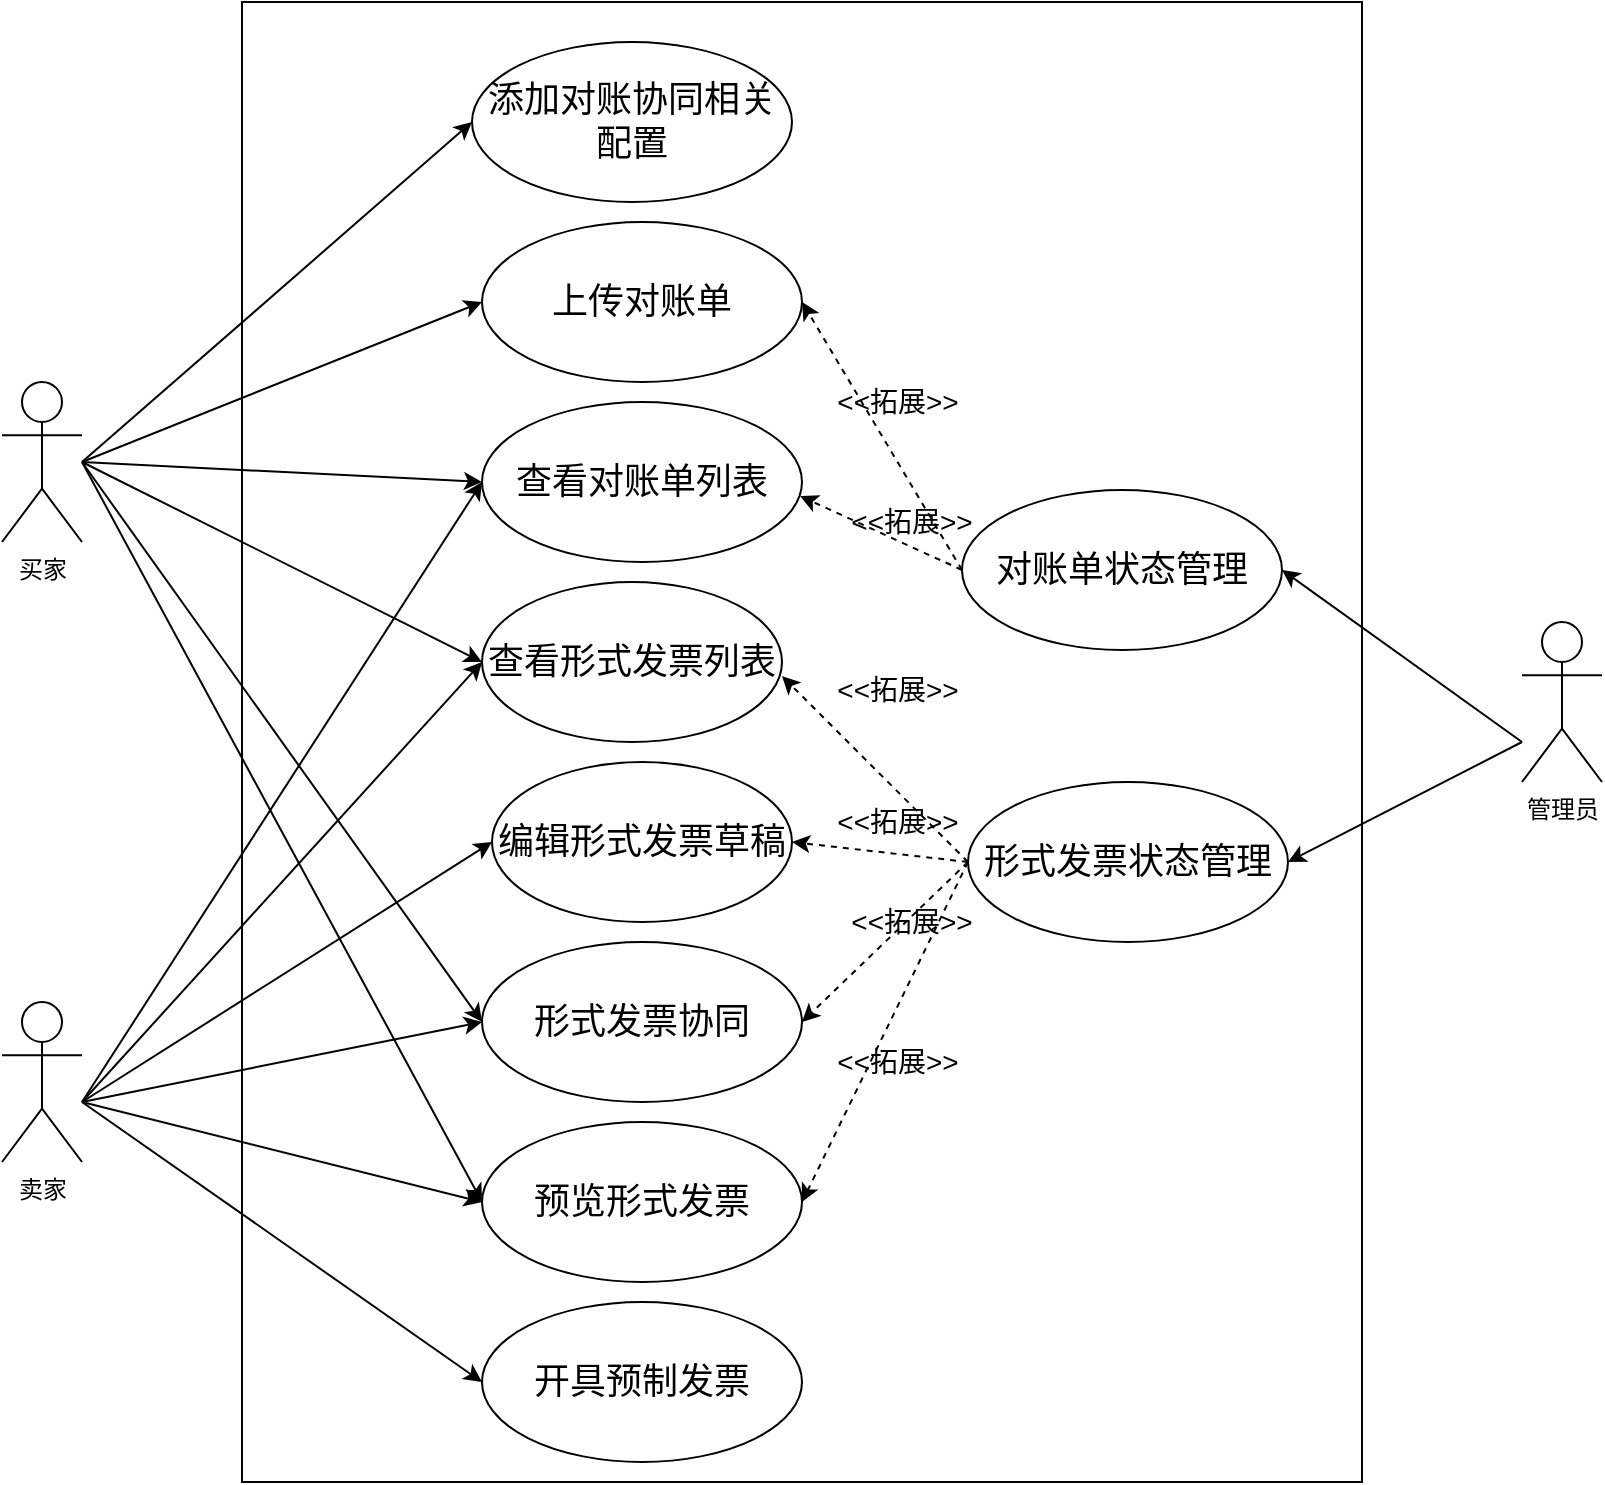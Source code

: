 <mxfile pages="4" version="11.2.9" type="github"><diagram id="x3pVG1HHndTY4QoojDVW" name="第 1 页"><mxGraphModel dx="946" dy="590" grid="1" gridSize="10" guides="1" tooltips="1" connect="1" arrows="1" fold="1" page="1" pageScale="1" pageWidth="827" pageHeight="1169" math="0" shadow="0"><root><mxCell id="0"/><mxCell id="1" parent="0"/><mxCell id="SJXGmYqj_agbadXYJ2kc-1" style="rounded=0;orthogonalLoop=1;jettySize=auto;html=1;entryX=0;entryY=0.5;entryDx=0;entryDy=0;" edge="1" parent="1" target="SJXGmYqj_agbadXYJ2kc-4"><mxGeometry relative="1" as="geometry"><mxPoint x="80" y="480" as="sourcePoint"/></mxGeometry></mxCell><mxCell id="SJXGmYqj_agbadXYJ2kc-2" value="买家" style="shape=umlActor;verticalLabelPosition=bottom;labelBackgroundColor=#ffffff;verticalAlign=top;html=1;outlineConnect=0;" vertex="1" parent="1"><mxGeometry x="40" y="440" width="40" height="80" as="geometry"/></mxCell><mxCell id="SJXGmYqj_agbadXYJ2kc-3" value="卖家" style="shape=umlActor;verticalLabelPosition=bottom;labelBackgroundColor=#ffffff;verticalAlign=top;html=1;outlineConnect=0;" vertex="1" parent="1"><mxGeometry x="40" y="750" width="40" height="80" as="geometry"/></mxCell><mxCell id="SJXGmYqj_agbadXYJ2kc-4" value="&lt;font style=&quot;font-size: 18px&quot;&gt;添加对账协同相关配置&lt;/font&gt;" style="ellipse;whiteSpace=wrap;html=1;" vertex="1" parent="1"><mxGeometry x="275" y="270" width="160" height="80" as="geometry"/></mxCell><mxCell id="SJXGmYqj_agbadXYJ2kc-5" style="edgeStyle=none;rounded=0;orthogonalLoop=1;jettySize=auto;html=1;entryX=0;entryY=0.5;entryDx=0;entryDy=0;" edge="1" parent="1" target="SJXGmYqj_agbadXYJ2kc-6"><mxGeometry relative="1" as="geometry"><mxPoint x="80" y="480" as="sourcePoint"/></mxGeometry></mxCell><mxCell id="SJXGmYqj_agbadXYJ2kc-6" value="&lt;span style=&quot;font-size: 18px ; white-space: normal&quot;&gt;上传对账单&lt;/span&gt;" style="ellipse;whiteSpace=wrap;html=1;" vertex="1" parent="1"><mxGeometry x="280" y="360" width="160" height="80" as="geometry"/></mxCell><mxCell id="SJXGmYqj_agbadXYJ2kc-7" style="edgeStyle=none;rounded=0;orthogonalLoop=1;jettySize=auto;html=1;exitX=0;exitY=0.5;exitDx=0;exitDy=0;entryX=0;entryY=0.5;entryDx=0;entryDy=0;" edge="1" parent="1" target="SJXGmYqj_agbadXYJ2kc-10"><mxGeometry relative="1" as="geometry"><mxPoint x="80" y="480" as="sourcePoint"/></mxGeometry></mxCell><mxCell id="SJXGmYqj_agbadXYJ2kc-8" style="edgeStyle=none;rounded=0;orthogonalLoop=1;jettySize=auto;html=1;exitX=0;exitY=0.5;exitDx=0;exitDy=0;entryX=0;entryY=0.5;entryDx=0;entryDy=0;" edge="1" parent="1" target="SJXGmYqj_agbadXYJ2kc-10"><mxGeometry relative="1" as="geometry"><mxPoint x="80" y="800" as="sourcePoint"/></mxGeometry></mxCell><mxCell id="SJXGmYqj_agbadXYJ2kc-9" style="edgeStyle=none;rounded=0;orthogonalLoop=1;jettySize=auto;html=1;exitX=0;exitY=0.5;exitDx=0;exitDy=0;entryX=1;entryY=0.588;entryDx=0;entryDy=0;dashed=1;entryPerimeter=0;" edge="1" parent="1" source="SJXGmYqj_agbadXYJ2kc-26" target="SJXGmYqj_agbadXYJ2kc-39"><mxGeometry relative="1" as="geometry"/></mxCell><mxCell id="SJXGmYqj_agbadXYJ2kc-10" value="&lt;span style=&quot;font-size: 18px ; text-align: left ; white-space: normal&quot;&gt;查看对账单列表&lt;/span&gt;" style="ellipse;whiteSpace=wrap;html=1;" vertex="1" parent="1"><mxGeometry x="280" y="450" width="160" height="80" as="geometry"/></mxCell><mxCell id="SJXGmYqj_agbadXYJ2kc-11" style="edgeStyle=none;rounded=0;orthogonalLoop=1;jettySize=auto;html=1;exitX=0;exitY=0.5;exitDx=0;exitDy=0;entryX=0;entryY=0.5;entryDx=0;entryDy=0;" edge="1" parent="1" target="SJXGmYqj_agbadXYJ2kc-14"><mxGeometry relative="1" as="geometry"><mxPoint x="80" y="480" as="sourcePoint"/></mxGeometry></mxCell><mxCell id="SJXGmYqj_agbadXYJ2kc-12" style="edgeStyle=none;rounded=0;orthogonalLoop=1;jettySize=auto;html=1;exitX=0;exitY=0.5;exitDx=0;exitDy=0;entryX=0;entryY=0.5;entryDx=0;entryDy=0;" edge="1" parent="1" target="SJXGmYqj_agbadXYJ2kc-14"><mxGeometry relative="1" as="geometry"><mxPoint x="80" y="800" as="sourcePoint"/></mxGeometry></mxCell><mxCell id="SJXGmYqj_agbadXYJ2kc-13" style="edgeStyle=none;rounded=0;orthogonalLoop=1;jettySize=auto;html=1;exitX=0;exitY=0.5;exitDx=0;exitDy=0;dashed=1;entryX=1;entryY=0.5;entryDx=0;entryDy=0;" edge="1" parent="1" source="SJXGmYqj_agbadXYJ2kc-26" target="SJXGmYqj_agbadXYJ2kc-14"><mxGeometry relative="1" as="geometry"><mxPoint x="560" y="760" as="sourcePoint"/></mxGeometry></mxCell><mxCell id="SJXGmYqj_agbadXYJ2kc-14" value="&lt;span style=&quot;font-size: 18px&quot;&gt;形式发票协同&lt;/span&gt;" style="ellipse;whiteSpace=wrap;html=1;" vertex="1" parent="1"><mxGeometry x="280" y="720" width="160" height="80" as="geometry"/></mxCell><mxCell id="SJXGmYqj_agbadXYJ2kc-15" style="edgeStyle=none;rounded=0;orthogonalLoop=1;jettySize=auto;html=1;exitX=0;exitY=0.5;exitDx=0;exitDy=0;entryX=0;entryY=0.5;entryDx=0;entryDy=0;" edge="1" parent="1" target="SJXGmYqj_agbadXYJ2kc-17"><mxGeometry relative="1" as="geometry"><mxPoint x="80" y="480" as="sourcePoint"/></mxGeometry></mxCell><mxCell id="SJXGmYqj_agbadXYJ2kc-16" style="edgeStyle=none;rounded=0;orthogonalLoop=1;jettySize=auto;html=1;entryX=0;entryY=0.5;entryDx=0;entryDy=0;" edge="1" parent="1" target="SJXGmYqj_agbadXYJ2kc-17"><mxGeometry relative="1" as="geometry"><mxPoint x="80" y="800" as="sourcePoint"/></mxGeometry></mxCell><mxCell id="SJXGmYqj_agbadXYJ2kc-17" value="&lt;span style=&quot;white-space: normal ; font-size: 18px&quot;&gt;预览&lt;/span&gt;&lt;span style=&quot;white-space: normal&quot;&gt;&lt;font style=&quot;font-size: 18px&quot;&gt;形式发票&lt;/font&gt;&lt;/span&gt;" style="ellipse;whiteSpace=wrap;html=1;" vertex="1" parent="1"><mxGeometry x="280" y="810" width="160" height="80" as="geometry"/></mxCell><mxCell id="SJXGmYqj_agbadXYJ2kc-18" style="edgeStyle=none;rounded=0;orthogonalLoop=1;jettySize=auto;html=1;entryX=0;entryY=0.5;entryDx=0;entryDy=0;" edge="1" parent="1" target="SJXGmYqj_agbadXYJ2kc-20"><mxGeometry relative="1" as="geometry"><mxPoint x="80" y="800" as="sourcePoint"/></mxGeometry></mxCell><mxCell id="SJXGmYqj_agbadXYJ2kc-19" style="edgeStyle=none;rounded=0;orthogonalLoop=1;jettySize=auto;html=1;exitX=0;exitY=0.5;exitDx=0;exitDy=0;entryX=1;entryY=0.5;entryDx=0;entryDy=0;dashed=1;" edge="1" parent="1" source="SJXGmYqj_agbadXYJ2kc-26" target="SJXGmYqj_agbadXYJ2kc-20"><mxGeometry relative="1" as="geometry"/></mxCell><mxCell id="SJXGmYqj_agbadXYJ2kc-20" value="&lt;span style=&quot;font-size: 18px ; white-space: normal&quot;&gt;编辑形式发票草稿&lt;/span&gt;" style="ellipse;whiteSpace=wrap;html=1;" vertex="1" parent="1"><mxGeometry x="285" y="630" width="150" height="80" as="geometry"/></mxCell><mxCell id="SJXGmYqj_agbadXYJ2kc-21" style="edgeStyle=none;rounded=0;orthogonalLoop=1;jettySize=auto;html=1;exitX=0;exitY=0.5;exitDx=0;exitDy=0;entryX=0;entryY=0.5;entryDx=0;entryDy=0;" edge="1" parent="1" target="SJXGmYqj_agbadXYJ2kc-22"><mxGeometry relative="1" as="geometry"><mxPoint x="80" y="800" as="sourcePoint"/></mxGeometry></mxCell><mxCell id="SJXGmYqj_agbadXYJ2kc-22" value="&lt;span style=&quot;white-space: normal ; font-size: 18px&quot;&gt;开具&lt;/span&gt;&lt;span style=&quot;white-space: normal&quot;&gt;&lt;font style=&quot;font-size: 18px&quot;&gt;预制发票&lt;/font&gt;&lt;/span&gt;" style="ellipse;whiteSpace=wrap;html=1;" vertex="1" parent="1"><mxGeometry x="280" y="900" width="160" height="80" as="geometry"/></mxCell><mxCell id="SJXGmYqj_agbadXYJ2kc-23" value="管理员" style="shape=umlActor;verticalLabelPosition=bottom;labelBackgroundColor=#ffffff;verticalAlign=top;html=1;outlineConnect=0;" vertex="1" parent="1"><mxGeometry x="800" y="560" width="40" height="80" as="geometry"/></mxCell><mxCell id="SJXGmYqj_agbadXYJ2kc-24" style="edgeStyle=none;rounded=0;orthogonalLoop=1;jettySize=auto;html=1;exitX=0;exitY=0.5;exitDx=0;exitDy=0;entryX=1;entryY=0.5;entryDx=0;entryDy=0;dashed=1;strokeWidth=1;" edge="1" parent="1" source="SJXGmYqj_agbadXYJ2kc-26" target="SJXGmYqj_agbadXYJ2kc-17"><mxGeometry relative="1" as="geometry"/></mxCell><mxCell id="SJXGmYqj_agbadXYJ2kc-25" style="edgeStyle=none;rounded=0;orthogonalLoop=1;jettySize=auto;html=1;strokeWidth=1;entryX=1;entryY=0.5;entryDx=0;entryDy=0;" edge="1" parent="1" target="SJXGmYqj_agbadXYJ2kc-26"><mxGeometry relative="1" as="geometry"><mxPoint x="800" y="620" as="sourcePoint"/></mxGeometry></mxCell><mxCell id="SJXGmYqj_agbadXYJ2kc-26" value="&lt;font style=&quot;font-size: 18px&quot;&gt;形式发票状态管理&lt;/font&gt;" style="ellipse;whiteSpace=wrap;html=1;fillColor=none;" vertex="1" parent="1"><mxGeometry x="523" y="640" width="160" height="80" as="geometry"/></mxCell><mxCell id="SJXGmYqj_agbadXYJ2kc-27" style="edgeStyle=none;rounded=0;orthogonalLoop=1;jettySize=auto;html=1;entryX=1;entryY=0.5;entryDx=0;entryDy=0;dashed=1;strokeWidth=1;exitX=0;exitY=0.5;exitDx=0;exitDy=0;" edge="1" parent="1" source="SJXGmYqj_agbadXYJ2kc-29" target="SJXGmYqj_agbadXYJ2kc-6"><mxGeometry relative="1" as="geometry"><mxPoint x="540" y="480" as="sourcePoint"/></mxGeometry></mxCell><mxCell id="SJXGmYqj_agbadXYJ2kc-28" style="edgeStyle=none;rounded=0;orthogonalLoop=1;jettySize=auto;html=1;exitX=0;exitY=0.5;exitDx=0;exitDy=0;dashed=1;strokeWidth=1;entryX=0.994;entryY=0.588;entryDx=0;entryDy=0;entryPerimeter=0;" edge="1" parent="1" source="SJXGmYqj_agbadXYJ2kc-29" target="SJXGmYqj_agbadXYJ2kc-10"><mxGeometry relative="1" as="geometry"><mxPoint x="450" y="490" as="targetPoint"/></mxGeometry></mxCell><mxCell id="SJXGmYqj_agbadXYJ2kc-29" value="&lt;font style=&quot;font-size: 18px&quot;&gt;对账单状态管理&lt;/font&gt;" style="ellipse;whiteSpace=wrap;html=1;fillColor=none;" vertex="1" parent="1"><mxGeometry x="520" y="494" width="160" height="80" as="geometry"/></mxCell><mxCell id="SJXGmYqj_agbadXYJ2kc-30" value="&lt;font style=&quot;font-size: 14px&quot;&gt;&amp;lt;&amp;lt;拓展&amp;gt;&amp;gt;&lt;/font&gt;" style="text;html=1;strokeColor=none;fillColor=none;align=center;verticalAlign=middle;whiteSpace=wrap;rounded=0;" vertex="1" parent="1"><mxGeometry x="453" y="584" width="70" height="20" as="geometry"/></mxCell><mxCell id="SJXGmYqj_agbadXYJ2kc-31" value="&lt;font style=&quot;font-size: 14px&quot;&gt;&amp;lt;&amp;lt;拓展&amp;gt;&amp;gt;&lt;/font&gt;" style="text;html=1;strokeColor=none;fillColor=none;align=center;verticalAlign=middle;whiteSpace=wrap;rounded=0;" vertex="1" parent="1"><mxGeometry x="453" y="650" width="70" height="20" as="geometry"/></mxCell><mxCell id="SJXGmYqj_agbadXYJ2kc-32" value="&lt;font style=&quot;font-size: 14px&quot;&gt;&amp;lt;&amp;lt;拓展&amp;gt;&amp;gt;&lt;/font&gt;" style="text;html=1;strokeColor=none;fillColor=none;align=center;verticalAlign=middle;whiteSpace=wrap;rounded=0;" vertex="1" parent="1"><mxGeometry x="460" y="700" width="70" height="20" as="geometry"/></mxCell><mxCell id="SJXGmYqj_agbadXYJ2kc-33" value="&lt;font style=&quot;font-size: 14px&quot;&gt;&amp;lt;&amp;lt;拓展&amp;gt;&amp;gt;&lt;/font&gt;" style="text;html=1;strokeColor=none;fillColor=none;align=center;verticalAlign=middle;whiteSpace=wrap;rounded=0;" vertex="1" parent="1"><mxGeometry x="453" y="770" width="70" height="20" as="geometry"/></mxCell><mxCell id="SJXGmYqj_agbadXYJ2kc-34" value="&lt;font style=&quot;font-size: 14px&quot;&gt;&amp;lt;&amp;lt;拓展&amp;gt;&amp;gt;&lt;/font&gt;" style="text;html=1;strokeColor=none;fillColor=none;align=center;verticalAlign=middle;whiteSpace=wrap;rounded=0;" vertex="1" parent="1"><mxGeometry x="453" y="440" width="70" height="20" as="geometry"/></mxCell><mxCell id="SJXGmYqj_agbadXYJ2kc-35" value="&lt;font style=&quot;font-size: 14px&quot;&gt;&amp;lt;&amp;lt;拓展&amp;gt;&amp;gt;&lt;/font&gt;" style="text;html=1;strokeColor=none;fillColor=none;align=center;verticalAlign=middle;whiteSpace=wrap;rounded=0;" vertex="1" parent="1"><mxGeometry x="460" y="500" width="70" height="20" as="geometry"/></mxCell><mxCell id="SJXGmYqj_agbadXYJ2kc-36" value="" style="endArrow=classic;html=1;strokeWidth=1;entryX=1;entryY=0.5;entryDx=0;entryDy=0;" edge="1" parent="1" target="SJXGmYqj_agbadXYJ2kc-29"><mxGeometry width="50" height="50" relative="1" as="geometry"><mxPoint x="800" y="620" as="sourcePoint"/><mxPoint x="820" y="610" as="targetPoint"/></mxGeometry></mxCell><mxCell id="SJXGmYqj_agbadXYJ2kc-37" style="edgeStyle=none;rounded=0;orthogonalLoop=1;jettySize=auto;html=1;exitX=0;exitY=0.5;exitDx=0;exitDy=0;entryX=0;entryY=0.5;entryDx=0;entryDy=0;" edge="1" parent="1" target="SJXGmYqj_agbadXYJ2kc-39"><mxGeometry relative="1" as="geometry"><mxPoint x="80" y="480" as="sourcePoint"/></mxGeometry></mxCell><mxCell id="SJXGmYqj_agbadXYJ2kc-38" style="edgeStyle=none;rounded=0;orthogonalLoop=1;jettySize=auto;html=1;exitX=0;exitY=0.5;exitDx=0;exitDy=0;entryX=0;entryY=0.5;entryDx=0;entryDy=0;" edge="1" parent="1" target="SJXGmYqj_agbadXYJ2kc-39"><mxGeometry relative="1" as="geometry"><mxPoint x="80" y="800" as="sourcePoint"/></mxGeometry></mxCell><mxCell id="SJXGmYqj_agbadXYJ2kc-39" value="&lt;span style=&quot;font-size: 18px&quot;&gt;查看形式发票列表&lt;/span&gt;" style="ellipse;whiteSpace=wrap;html=1;" vertex="1" parent="1"><mxGeometry x="280" y="540" width="150" height="80" as="geometry"/></mxCell><mxCell id="SJXGmYqj_agbadXYJ2kc-40" value="" style="rounded=0;whiteSpace=wrap;html=1;fillColor=none;" vertex="1" parent="1"><mxGeometry x="160" y="250" width="560" height="740" as="geometry"/></mxCell></root></mxGraphModel></diagram><diagram name="对账单需求" id="u0YqkxFQwTojWnnmjbq4"><mxGraphModel dx="946" dy="590" grid="1" gridSize="10" guides="1" tooltips="1" connect="1" arrows="1" fold="1" page="1" pageScale="1" pageWidth="827" pageHeight="1169" math="0" shadow="0"><root><mxCell id="Af4Hh5v0RVhM_3KAH0cv-0"/><mxCell id="Af4Hh5v0RVhM_3KAH0cv-1" parent="Af4Hh5v0RVhM_3KAH0cv-0"/><mxCell id="o-pixALNrKvPlphbwQTs-0" value="买家" style="shape=umlActor;verticalLabelPosition=bottom;labelBackgroundColor=#ffffff;verticalAlign=top;html=1;outlineConnect=0;" parent="Af4Hh5v0RVhM_3KAH0cv-1" vertex="1"><mxGeometry x="40" y="400" width="40" height="80" as="geometry"/></mxCell><mxCell id="o-pixALNrKvPlphbwQTs-3" value="卖家" style="shape=umlActor;verticalLabelPosition=bottom;labelBackgroundColor=#ffffff;verticalAlign=top;html=1;outlineConnect=0;" parent="Af4Hh5v0RVhM_3KAH0cv-1" vertex="1"><mxGeometry x="40" y="660" width="40" height="80" as="geometry"/></mxCell><mxCell id="yi6Aqn-c-h5m0ncKRglj-16" style="edgeStyle=none;rounded=0;orthogonalLoop=1;jettySize=auto;html=1;entryX=0;entryY=0.5;entryDx=0;entryDy=0;" parent="Af4Hh5v0RVhM_3KAH0cv-1" target="yi6Aqn-c-h5m0ncKRglj-3" edge="1"><mxGeometry relative="1" as="geometry"><mxPoint x="80" y="440" as="sourcePoint"/></mxGeometry></mxCell><mxCell id="yi6Aqn-c-h5m0ncKRglj-21" style="edgeStyle=none;rounded=0;orthogonalLoop=1;jettySize=auto;html=1;exitX=0;exitY=0.5;exitDx=0;exitDy=0;entryX=0;entryY=0.5;entryDx=0;entryDy=0;" parent="Af4Hh5v0RVhM_3KAH0cv-1" target="yi6Aqn-c-h5m0ncKRglj-3" edge="1"><mxGeometry relative="1" as="geometry"><mxPoint x="80" y="710" as="sourcePoint"/></mxGeometry></mxCell><mxCell id="yi6Aqn-c-h5m0ncKRglj-30" style="edgeStyle=none;rounded=0;orthogonalLoop=1;jettySize=auto;html=1;exitX=1;exitY=0.5;exitDx=0;exitDy=0;entryX=0;entryY=0.5;entryDx=0;entryDy=0;dashed=1;" parent="Af4Hh5v0RVhM_3KAH0cv-1" source="yi6Aqn-c-h5m0ncKRglj-3" target="yi6Aqn-c-h5m0ncKRglj-28" edge="1"><mxGeometry relative="1" as="geometry"/></mxCell><mxCell id="MTfYsJOML6Bv4FN_dMBw-3" style="edgeStyle=none;rounded=0;orthogonalLoop=1;jettySize=auto;html=1;exitX=1;exitY=0.5;exitDx=0;exitDy=0;entryX=0;entryY=0.5;entryDx=0;entryDy=0;dashed=1;" parent="Af4Hh5v0RVhM_3KAH0cv-1" source="yi6Aqn-c-h5m0ncKRglj-3" target="MTfYsJOML6Bv4FN_dMBw-0" edge="1"><mxGeometry relative="1" as="geometry"/></mxCell><mxCell id="yi6Aqn-c-h5m0ncKRglj-3" value="&lt;font style=&quot;font-size: 18px&quot;&gt;查看对账单列表&lt;/font&gt;" style="ellipse;whiteSpace=wrap;html=1;" parent="Af4Hh5v0RVhM_3KAH0cv-1" vertex="1"><mxGeometry x="280" y="280" width="160" height="80" as="geometry"/></mxCell><mxCell id="yi6Aqn-c-h5m0ncKRglj-17" style="edgeStyle=none;rounded=0;orthogonalLoop=1;jettySize=auto;html=1;exitX=0;exitY=0.5;exitDx=0;exitDy=0;entryX=0;entryY=0.5;entryDx=0;entryDy=0;" parent="Af4Hh5v0RVhM_3KAH0cv-1" target="yi6Aqn-c-h5m0ncKRglj-4" edge="1"><mxGeometry relative="1" as="geometry"><mxPoint x="80" y="440" as="sourcePoint"/></mxGeometry></mxCell><mxCell id="yi6Aqn-c-h5m0ncKRglj-22" style="edgeStyle=none;rounded=0;orthogonalLoop=1;jettySize=auto;html=1;exitX=0;exitY=0.5;exitDx=0;exitDy=0;entryX=0;entryY=0.5;entryDx=0;entryDy=0;" parent="Af4Hh5v0RVhM_3KAH0cv-1" target="yi6Aqn-c-h5m0ncKRglj-4" edge="1"><mxGeometry relative="1" as="geometry"><mxPoint x="80" y="710" as="sourcePoint"/></mxGeometry></mxCell><mxCell id="yi6Aqn-c-h5m0ncKRglj-4" value="&lt;font style=&quot;font-size: 18px&quot;&gt;查看对账单详情&lt;/font&gt;" style="ellipse;whiteSpace=wrap;html=1;" parent="Af4Hh5v0RVhM_3KAH0cv-1" vertex="1"><mxGeometry x="280" y="400" width="160" height="80" as="geometry"/></mxCell><mxCell id="yi6Aqn-c-h5m0ncKRglj-19" style="edgeStyle=none;rounded=0;orthogonalLoop=1;jettySize=auto;html=1;exitX=0;exitY=0.5;exitDx=0;exitDy=0;entryX=0;entryY=0.5;entryDx=0;entryDy=0;" parent="Af4Hh5v0RVhM_3KAH0cv-1" target="yi6Aqn-c-h5m0ncKRglj-5" edge="1"><mxGeometry relative="1" as="geometry"><mxPoint x="80" y="440" as="sourcePoint"/></mxGeometry></mxCell><mxCell id="yi6Aqn-c-h5m0ncKRglj-24" style="edgeStyle=none;rounded=0;orthogonalLoop=1;jettySize=auto;html=1;exitX=0;exitY=0.5;exitDx=0;exitDy=0;entryX=0;entryY=0.5;entryDx=0;entryDy=0;" parent="Af4Hh5v0RVhM_3KAH0cv-1" target="yi6Aqn-c-h5m0ncKRglj-5" edge="1"><mxGeometry relative="1" as="geometry"><mxPoint x="80" y="710" as="sourcePoint"/></mxGeometry></mxCell><mxCell id="yi6Aqn-c-h5m0ncKRglj-5" value="&lt;span style=&quot;font-size: 18px&quot;&gt;添加对账单展示列&lt;/span&gt;" style="ellipse;whiteSpace=wrap;html=1;" parent="Af4Hh5v0RVhM_3KAH0cv-1" vertex="1"><mxGeometry x="280" y="640" width="160" height="80" as="geometry"/></mxCell><mxCell id="yi6Aqn-c-h5m0ncKRglj-20" style="edgeStyle=none;rounded=0;orthogonalLoop=1;jettySize=auto;html=1;exitX=0;exitY=0.5;exitDx=0;exitDy=0;entryX=0;entryY=0.5;entryDx=0;entryDy=0;" parent="Af4Hh5v0RVhM_3KAH0cv-1" target="yi6Aqn-c-h5m0ncKRglj-7" edge="1"><mxGeometry relative="1" as="geometry"><mxPoint x="80" y="440" as="sourcePoint"/></mxGeometry></mxCell><mxCell id="yi6Aqn-c-h5m0ncKRglj-27" style="edgeStyle=none;rounded=0;orthogonalLoop=1;jettySize=auto;html=1;exitX=0;exitY=0.5;exitDx=0;exitDy=0;entryX=0;entryY=0.5;entryDx=0;entryDy=0;" parent="Af4Hh5v0RVhM_3KAH0cv-1" target="yi6Aqn-c-h5m0ncKRglj-7" edge="1"><mxGeometry relative="1" as="geometry"><mxPoint x="80" y="710" as="sourcePoint"/></mxGeometry></mxCell><mxCell id="MTfYsJOML6Bv4FN_dMBw-11" style="edgeStyle=none;rounded=0;orthogonalLoop=1;jettySize=auto;html=1;entryX=0;entryY=0.5;entryDx=0;entryDy=0;dashed=1;" parent="Af4Hh5v0RVhM_3KAH0cv-1" source="yi6Aqn-c-h5m0ncKRglj-7" target="MTfYsJOML6Bv4FN_dMBw-10" edge="1"><mxGeometry relative="1" as="geometry"/></mxCell><mxCell id="yi6Aqn-c-h5m0ncKRglj-7" value="&lt;span style=&quot;font-size: 18px&quot;&gt;勾选&lt;/span&gt;&lt;span style=&quot;font-size: 18px&quot;&gt;对账单&lt;/span&gt;" style="ellipse;whiteSpace=wrap;html=1;" parent="Af4Hh5v0RVhM_3KAH0cv-1" vertex="1"><mxGeometry x="280" y="760" width="160" height="80" as="geometry"/></mxCell><mxCell id="yi6Aqn-c-h5m0ncKRglj-29" style="edgeStyle=none;rounded=0;orthogonalLoop=1;jettySize=auto;html=1;exitX=0;exitY=0.5;exitDx=0;exitDy=0;" parent="Af4Hh5v0RVhM_3KAH0cv-1" source="yi6Aqn-c-h5m0ncKRglj-8" edge="1"><mxGeometry relative="1" as="geometry"><mxPoint x="80" y="710" as="targetPoint"/></mxGeometry></mxCell><mxCell id="yi6Aqn-c-h5m0ncKRglj-8" value="&lt;span style=&quot;font-size: 18px&quot;&gt;对账单开具&lt;/span&gt;" style="ellipse;whiteSpace=wrap;html=1;" parent="Af4Hh5v0RVhM_3KAH0cv-1" vertex="1"><mxGeometry x="280" y="880" width="160" height="80" as="geometry"/></mxCell><mxCell id="yi6Aqn-c-h5m0ncKRglj-15" style="rounded=0;orthogonalLoop=1;jettySize=auto;html=1;entryX=0;entryY=0.5;entryDx=0;entryDy=0;" parent="Af4Hh5v0RVhM_3KAH0cv-1" target="yi6Aqn-c-h5m0ncKRglj-9" edge="1"><mxGeometry relative="1" as="geometry"><mxPoint x="80" y="440" as="sourcePoint"/></mxGeometry></mxCell><mxCell id="yi6Aqn-c-h5m0ncKRglj-9" value="&lt;font style=&quot;font-size: 18px&quot;&gt;作废对账单&lt;/font&gt;" style="ellipse;whiteSpace=wrap;html=1;" parent="Af4Hh5v0RVhM_3KAH0cv-1" vertex="1"><mxGeometry x="280" y="160" width="160" height="80" as="geometry"/></mxCell><mxCell id="yi6Aqn-c-h5m0ncKRglj-18" style="edgeStyle=none;rounded=0;orthogonalLoop=1;jettySize=auto;html=1;entryX=0;entryY=0.5;entryDx=0;entryDy=0;" parent="Af4Hh5v0RVhM_3KAH0cv-1" target="yi6Aqn-c-h5m0ncKRglj-12" edge="1"><mxGeometry relative="1" as="geometry"><mxPoint x="80" y="440" as="sourcePoint"/></mxGeometry></mxCell><mxCell id="yi6Aqn-c-h5m0ncKRglj-23" style="edgeStyle=none;rounded=0;orthogonalLoop=1;jettySize=auto;html=1;exitX=0;exitY=0.5;exitDx=0;exitDy=0;entryX=0;entryY=0.5;entryDx=0;entryDy=0;" parent="Af4Hh5v0RVhM_3KAH0cv-1" target="yi6Aqn-c-h5m0ncKRglj-12" edge="1"><mxGeometry relative="1" as="geometry"><mxPoint x="80" y="710" as="sourcePoint"/></mxGeometry></mxCell><mxCell id="yi6Aqn-c-h5m0ncKRglj-12" value="&lt;span style=&quot;font-size: 18px&quot;&gt;切换形式发票列表&lt;/span&gt;" style="ellipse;whiteSpace=wrap;html=1;" parent="Af4Hh5v0RVhM_3KAH0cv-1" vertex="1"><mxGeometry x="280" y="520" width="160" height="80" as="geometry"/></mxCell><mxCell id="yi6Aqn-c-h5m0ncKRglj-28" value="&lt;span style=&quot;font-size: 18px&quot;&gt;筛选器筛选&lt;/span&gt;" style="ellipse;whiteSpace=wrap;html=1;" parent="Af4Hh5v0RVhM_3KAH0cv-1" vertex="1"><mxGeometry x="600" y="160" width="160" height="80" as="geometry"/></mxCell><mxCell id="yi6Aqn-c-h5m0ncKRglj-31" value="&lt;span style=&quot;font-size: 14px&quot;&gt;&amp;lt;&amp;lt;包含&amp;gt;&amp;gt;&lt;/span&gt;" style="text;html=1;resizable=0;points=[];autosize=1;align=left;verticalAlign=top;spacingTop=-4;" parent="Af4Hh5v0RVhM_3KAH0cv-1" vertex="1"><mxGeometry x="450" y="240" width="80" height="20" as="geometry"/></mxCell><mxCell id="MTfYsJOML6Bv4FN_dMBw-0" value="&lt;span style=&quot;font-size: 18px&quot;&gt;列表列查询&lt;/span&gt;" style="ellipse;whiteSpace=wrap;html=1;" parent="Af4Hh5v0RVhM_3KAH0cv-1" vertex="1"><mxGeometry x="600" y="400" width="160" height="80" as="geometry"/></mxCell><mxCell id="MTfYsJOML6Bv4FN_dMBw-4" value="&lt;span style=&quot;font-size: 14px&quot;&gt;&amp;lt;&amp;lt;包含&amp;gt;&amp;gt;&lt;/span&gt;" style="text;html=1;resizable=0;points=[];autosize=1;align=left;verticalAlign=top;spacingTop=-4;" parent="Af4Hh5v0RVhM_3KAH0cv-1" vertex="1"><mxGeometry x="480" y="400" width="80" height="20" as="geometry"/></mxCell><mxCell id="MTfYsJOML6Bv4FN_dMBw-8" style="edgeStyle=none;rounded=0;orthogonalLoop=1;jettySize=auto;html=1;exitX=1;exitY=0.5;exitDx=0;exitDy=0;entryX=0;entryY=0.5;entryDx=0;entryDy=0;dashed=1;" parent="Af4Hh5v0RVhM_3KAH0cv-1" source="yi6Aqn-c-h5m0ncKRglj-3" target="MTfYsJOML6Bv4FN_dMBw-5" edge="1"><mxGeometry relative="1" as="geometry"/></mxCell><mxCell id="MTfYsJOML6Bv4FN_dMBw-5" value="&lt;span style=&quot;font-size: 18px&quot;&gt;分页器切换&lt;/span&gt;" style="ellipse;whiteSpace=wrap;html=1;" parent="Af4Hh5v0RVhM_3KAH0cv-1" vertex="1"><mxGeometry x="600" y="280" width="160" height="80" as="geometry"/></mxCell><mxCell id="MTfYsJOML6Bv4FN_dMBw-9" value="&lt;span style=&quot;font-size: 14px&quot;&gt;&amp;lt;&amp;lt;包含&amp;gt;&amp;gt;&lt;/span&gt;" style="text;html=1;resizable=0;points=[];autosize=1;align=left;verticalAlign=top;spacingTop=-4;" parent="Af4Hh5v0RVhM_3KAH0cv-1" vertex="1"><mxGeometry x="510" y="290" width="80" height="20" as="geometry"/></mxCell><mxCell id="MTfYsJOML6Bv4FN_dMBw-10" value="&lt;span style=&quot;font-size: 18px&quot;&gt;统计勾选信息&lt;/span&gt;" style="ellipse;whiteSpace=wrap;html=1;" parent="Af4Hh5v0RVhM_3KAH0cv-1" vertex="1"><mxGeometry x="560" y="760" width="160" height="80" as="geometry"/></mxCell><mxCell id="MTfYsJOML6Bv4FN_dMBw-12" value="&lt;span style=&quot;font-size: 14px&quot;&gt;&amp;lt;&amp;lt;包含&amp;gt;&amp;gt;&lt;/span&gt;" style="text;html=1;resizable=0;points=[];autosize=1;align=left;verticalAlign=top;spacingTop=-4;" parent="Af4Hh5v0RVhM_3KAH0cv-1" vertex="1"><mxGeometry x="470" y="771" width="80" height="20" as="geometry"/></mxCell><mxCell id="MTfYsJOML6Bv4FN_dMBw-13" value="" style="rounded=0;whiteSpace=wrap;html=1;fillColor=none;" parent="Af4Hh5v0RVhM_3KAH0cv-1" vertex="1"><mxGeometry x="160" y="150" width="640" height="830" as="geometry"/></mxCell></root></mxGraphModel></diagram><diagram name="形式发票列表" id="oovx9PHWfaiNduHbA5k5"><mxGraphModel dx="946" dy="590" grid="1" gridSize="10" guides="1" tooltips="1" connect="1" arrows="1" fold="1" page="1" pageScale="1" pageWidth="827" pageHeight="1169" math="0" shadow="0"><root><mxCell id="wupzvY9YEl66wLZvJ0To-0"/><mxCell id="wupzvY9YEl66wLZvJ0To-1" parent="wupzvY9YEl66wLZvJ0To-0"/><mxCell id="9Samf1flQR3uPNM5MAfy-0" value="买家" style="shape=umlActor;verticalLabelPosition=bottom;labelBackgroundColor=#ffffff;verticalAlign=top;html=1;outlineConnect=0;" parent="wupzvY9YEl66wLZvJ0To-1" vertex="1"><mxGeometry x="90" y="440" width="40" height="80" as="geometry"/></mxCell><mxCell id="9Samf1flQR3uPNM5MAfy-1" value="卖家" style="shape=umlActor;verticalLabelPosition=bottom;labelBackgroundColor=#ffffff;verticalAlign=top;html=1;outlineConnect=0;" parent="wupzvY9YEl66wLZvJ0To-1" vertex="1"><mxGeometry x="90" y="630" width="40" height="80" as="geometry"/></mxCell><mxCell id="9Samf1flQR3uPNM5MAfy-2" style="edgeStyle=none;rounded=0;orthogonalLoop=1;jettySize=auto;html=1;entryX=0;entryY=0.5;entryDx=0;entryDy=0;" parent="wupzvY9YEl66wLZvJ0To-1" target="9Samf1flQR3uPNM5MAfy-6" edge="1"><mxGeometry relative="1" as="geometry"><mxPoint x="120" y="480" as="sourcePoint"/></mxGeometry></mxCell><mxCell id="9Samf1flQR3uPNM5MAfy-3" style="edgeStyle=none;rounded=0;orthogonalLoop=1;jettySize=auto;html=1;entryX=0;entryY=0.5;entryDx=0;entryDy=0;" parent="wupzvY9YEl66wLZvJ0To-1" target="9Samf1flQR3uPNM5MAfy-6" edge="1"><mxGeometry relative="1" as="geometry"><mxPoint x="120" y="680" as="sourcePoint"/></mxGeometry></mxCell><mxCell id="9Samf1flQR3uPNM5MAfy-4" style="edgeStyle=none;rounded=0;orthogonalLoop=1;jettySize=auto;html=1;exitX=1;exitY=0.5;exitDx=0;exitDy=0;entryX=0;entryY=0.5;entryDx=0;entryDy=0;dashed=1;" parent="wupzvY9YEl66wLZvJ0To-1" source="9Samf1flQR3uPNM5MAfy-6" target="9Samf1flQR3uPNM5MAfy-24" edge="1"><mxGeometry relative="1" as="geometry"><mxPoint x="440" y="480" as="sourcePoint"/></mxGeometry></mxCell><mxCell id="9Samf1flQR3uPNM5MAfy-5" style="edgeStyle=none;rounded=0;orthogonalLoop=1;jettySize=auto;html=1;exitX=1;exitY=0.5;exitDx=0;exitDy=0;entryX=0;entryY=0.5;entryDx=0;entryDy=0;dashed=1;" parent="wupzvY9YEl66wLZvJ0To-1" source="9Samf1flQR3uPNM5MAfy-6" target="9Samf1flQR3uPNM5MAfy-26" edge="1"><mxGeometry relative="1" as="geometry"><mxPoint x="440" y="480" as="sourcePoint"/></mxGeometry></mxCell><mxCell id="9Samf1flQR3uPNM5MAfy-6" value="&lt;font style=&quot;font-size: 18px&quot;&gt;查看形式发票列表&lt;/font&gt;" style="ellipse;whiteSpace=wrap;html=1;" parent="wupzvY9YEl66wLZvJ0To-1" vertex="1"><mxGeometry x="253" y="380" width="160" height="80" as="geometry"/></mxCell><mxCell id="9Samf1flQR3uPNM5MAfy-10" style="edgeStyle=none;rounded=0;orthogonalLoop=1;jettySize=auto;html=1;entryX=0;entryY=0.5;entryDx=0;entryDy=0;" parent="wupzvY9YEl66wLZvJ0To-1" target="9Samf1flQR3uPNM5MAfy-12" edge="1"><mxGeometry relative="1" as="geometry"><mxPoint x="120" y="480" as="sourcePoint"/></mxGeometry></mxCell><mxCell id="9Samf1flQR3uPNM5MAfy-11" style="edgeStyle=none;rounded=0;orthogonalLoop=1;jettySize=auto;html=1;entryX=0;entryY=0.5;entryDx=0;entryDy=0;" parent="wupzvY9YEl66wLZvJ0To-1" target="9Samf1flQR3uPNM5MAfy-12" edge="1"><mxGeometry relative="1" as="geometry"><mxPoint x="120" y="680" as="sourcePoint"/></mxGeometry></mxCell><mxCell id="9Samf1flQR3uPNM5MAfy-12" value="&lt;span style=&quot;font-size: 18px&quot;&gt;查看形式发票详情&lt;/span&gt;" style="ellipse;whiteSpace=wrap;html=1;" parent="wupzvY9YEl66wLZvJ0To-1" vertex="1"><mxGeometry x="253" y="720" width="160" height="80" as="geometry"/></mxCell><mxCell id="9Samf1flQR3uPNM5MAfy-21" style="edgeStyle=none;rounded=0;orthogonalLoop=1;jettySize=auto;html=1;entryX=0;entryY=0.5;entryDx=0;entryDy=0;" parent="wupzvY9YEl66wLZvJ0To-1" target="9Samf1flQR3uPNM5MAfy-23" edge="1"><mxGeometry relative="1" as="geometry"><mxPoint x="120" y="480" as="sourcePoint"/></mxGeometry></mxCell><mxCell id="9Samf1flQR3uPNM5MAfy-22" style="edgeStyle=none;rounded=0;orthogonalLoop=1;jettySize=auto;html=1;entryX=0;entryY=0.5;entryDx=0;entryDy=0;" parent="wupzvY9YEl66wLZvJ0To-1" target="9Samf1flQR3uPNM5MAfy-23" edge="1"><mxGeometry relative="1" as="geometry"><mxPoint x="120" y="680" as="sourcePoint"/></mxGeometry></mxCell><mxCell id="9Samf1flQR3uPNM5MAfy-23" value="&lt;span style=&quot;font-size: 18px&quot;&gt;切换对账单列表&lt;/span&gt;" style="ellipse;whiteSpace=wrap;html=1;" parent="wupzvY9YEl66wLZvJ0To-1" vertex="1"><mxGeometry x="253" y="550" width="160" height="80" as="geometry"/></mxCell><mxCell id="9Samf1flQR3uPNM5MAfy-24" value="&lt;span style=&quot;font-size: 18px&quot;&gt;筛选器筛选&lt;/span&gt;" style="ellipse;whiteSpace=wrap;html=1;" parent="wupzvY9YEl66wLZvJ0To-1" vertex="1"><mxGeometry x="520" y="330" width="160" height="80" as="geometry"/></mxCell><mxCell id="9Samf1flQR3uPNM5MAfy-25" value="&lt;span style=&quot;font-size: 14px&quot;&gt;&amp;lt;&amp;lt;包含&amp;gt;&amp;gt;&lt;/span&gt;" style="text;html=1;resizable=0;points=[];autosize=1;align=left;verticalAlign=top;spacingTop=-4;" parent="wupzvY9YEl66wLZvJ0To-1" vertex="1"><mxGeometry x="450" y="370" width="80" height="20" as="geometry"/></mxCell><mxCell id="9Samf1flQR3uPNM5MAfy-26" value="&lt;span style=&quot;font-size: 18px&quot;&gt;列表列查询&lt;/span&gt;" style="ellipse;whiteSpace=wrap;html=1;" parent="wupzvY9YEl66wLZvJ0To-1" vertex="1"><mxGeometry x="520" y="544" width="170" height="80" as="geometry"/></mxCell><mxCell id="9Samf1flQR3uPNM5MAfy-27" value="&lt;span style=&quot;font-size: 14px&quot;&gt;&amp;lt;&amp;lt;包含&amp;gt;&amp;gt;&lt;/span&gt;" style="text;html=1;resizable=0;points=[];autosize=1;align=left;verticalAlign=top;spacingTop=-4;" parent="wupzvY9YEl66wLZvJ0To-1" vertex="1"><mxGeometry x="413" y="510" width="80" height="20" as="geometry"/></mxCell><mxCell id="9Samf1flQR3uPNM5MAfy-28" style="edgeStyle=none;rounded=0;orthogonalLoop=1;jettySize=auto;html=1;exitX=1;exitY=0.5;exitDx=0;exitDy=0;entryX=0;entryY=0.5;entryDx=0;entryDy=0;dashed=1;" parent="wupzvY9YEl66wLZvJ0To-1" source="9Samf1flQR3uPNM5MAfy-6" target="9Samf1flQR3uPNM5MAfy-29" edge="1"><mxGeometry relative="1" as="geometry"><mxPoint x="440" y="480" as="sourcePoint"/></mxGeometry></mxCell><mxCell id="9Samf1flQR3uPNM5MAfy-29" value="&lt;span style=&quot;font-size: 18px&quot;&gt;分页器切换&lt;/span&gt;" style="ellipse;whiteSpace=wrap;html=1;" parent="wupzvY9YEl66wLZvJ0To-1" vertex="1"><mxGeometry x="520" y="440" width="160" height="80" as="geometry"/></mxCell><mxCell id="9Samf1flQR3uPNM5MAfy-30" value="&lt;span style=&quot;font-size: 14px&quot;&gt;&amp;lt;&amp;lt;包含&amp;gt;&amp;gt;&lt;/span&gt;" style="text;html=1;resizable=0;points=[];autosize=1;align=left;verticalAlign=top;spacingTop=-4;" parent="wupzvY9YEl66wLZvJ0To-1" vertex="1"><mxGeometry x="450" y="430" width="80" height="20" as="geometry"/></mxCell><mxCell id="9Samf1flQR3uPNM5MAfy-34" value="" style="rounded=0;whiteSpace=wrap;html=1;fillColor=none;" parent="wupzvY9YEl66wLZvJ0To-1" vertex="1"><mxGeometry x="180" y="320" width="530" height="500" as="geometry"/></mxCell></root></mxGraphModel></diagram><diagram name="配置" id="uhgNmwpRToLAh9wlz-TF"><mxGraphModel dx="946" dy="590" grid="1" gridSize="10" guides="1" tooltips="1" connect="1" arrows="1" fold="1" page="1" pageScale="1" pageWidth="827" pageHeight="1169" math="0" shadow="0"><root><mxCell id="9BDkYIPAGtE_dnSPbY_M-0"/><mxCell id="9BDkYIPAGtE_dnSPbY_M-1" parent="9BDkYIPAGtE_dnSPbY_M-0"/><mxCell id="fxHHAfgayvZwwBe1E_Bo-0" value="买家" style="shape=umlActor;verticalLabelPosition=bottom;labelBackgroundColor=#ffffff;verticalAlign=top;html=1;outlineConnect=0;" parent="9BDkYIPAGtE_dnSPbY_M-1" vertex="1"><mxGeometry x="80" y="638" width="40" height="80" as="geometry"/></mxCell><mxCell id="fxHHAfgayvZwwBe1E_Bo-2" style="edgeStyle=none;rounded=0;orthogonalLoop=1;jettySize=auto;html=1;entryX=0;entryY=0.5;entryDx=0;entryDy=0;" parent="9BDkYIPAGtE_dnSPbY_M-1" target="fxHHAfgayvZwwBe1E_Bo-6" edge="1"><mxGeometry relative="1" as="geometry"><mxPoint x="120" y="680" as="sourcePoint"/></mxGeometry></mxCell><mxCell id="fxHHAfgayvZwwBe1E_Bo-6" value="&lt;font style=&quot;font-size: 18px&quot;&gt;隐藏对账单价格&lt;/font&gt;" style="ellipse;whiteSpace=wrap;html=1;" parent="9BDkYIPAGtE_dnSPbY_M-1" vertex="1"><mxGeometry x="280" y="370" width="160" height="80" as="geometry"/></mxCell><mxCell id="fxHHAfgayvZwwBe1E_Bo-7" style="edgeStyle=none;rounded=0;orthogonalLoop=1;jettySize=auto;html=1;entryX=0;entryY=0.5;entryDx=0;entryDy=0;" parent="9BDkYIPAGtE_dnSPbY_M-1" target="fxHHAfgayvZwwBe1E_Bo-9" edge="1"><mxGeometry relative="1" as="geometry"><mxPoint x="120" y="680" as="sourcePoint"/></mxGeometry></mxCell><mxCell id="fxHHAfgayvZwwBe1E_Bo-9" value="&lt;span style=&quot;font-size: 18px&quot;&gt;对账单不能为负&lt;/span&gt;" style="ellipse;whiteSpace=wrap;html=1;" parent="9BDkYIPAGtE_dnSPbY_M-1" vertex="1"><mxGeometry x="280" y="558" width="160" height="80" as="geometry"/></mxCell><mxCell id="fxHHAfgayvZwwBe1E_Bo-10" style="edgeStyle=none;rounded=0;orthogonalLoop=1;jettySize=auto;html=1;entryX=0;entryY=0.5;entryDx=0;entryDy=0;" parent="9BDkYIPAGtE_dnSPbY_M-1" target="fxHHAfgayvZwwBe1E_Bo-12" edge="1"><mxGeometry relative="1" as="geometry"><mxPoint x="120" y="680" as="sourcePoint"/></mxGeometry></mxCell><mxCell id="fxHHAfgayvZwwBe1E_Bo-12" value="&lt;span style=&quot;font-size: 18px&quot;&gt;隐藏对账单数量&lt;/span&gt;" style="ellipse;whiteSpace=wrap;html=1;" parent="9BDkYIPAGtE_dnSPbY_M-1" vertex="1"><mxGeometry x="280" y="464" width="160" height="80" as="geometry"/></mxCell><mxCell id="fxHHAfgayvZwwBe1E_Bo-26" style="edgeStyle=none;rounded=0;orthogonalLoop=1;jettySize=auto;html=1;exitX=0;exitY=0.5;exitDx=0;exitDy=0;entryX=0;entryY=0.5;entryDx=0;entryDy=0;" parent="9BDkYIPAGtE_dnSPbY_M-1" target="fxHHAfgayvZwwBe1E_Bo-22" edge="1"><mxGeometry relative="1" as="geometry"><mxPoint x="120" y="680" as="sourcePoint"/></mxGeometry></mxCell><mxCell id="fxHHAfgayvZwwBe1E_Bo-22" value="&lt;span style=&quot;font-size: 18px&quot;&gt;对账单连带勾选&lt;/span&gt;" style="ellipse;whiteSpace=wrap;html=1;" parent="9BDkYIPAGtE_dnSPbY_M-1" vertex="1"><mxGeometry x="280" y="652" width="160" height="80" as="geometry"/></mxCell><mxCell id="fxHHAfgayvZwwBe1E_Bo-27" style="edgeStyle=none;rounded=0;orthogonalLoop=1;jettySize=auto;html=1;exitX=0;exitY=0.5;exitDx=0;exitDy=0;entryX=0;entryY=0.5;entryDx=0;entryDy=0;" parent="9BDkYIPAGtE_dnSPbY_M-1" target="fxHHAfgayvZwwBe1E_Bo-23" edge="1"><mxGeometry relative="1" as="geometry"><mxPoint x="120" y="680" as="sourcePoint"/></mxGeometry></mxCell><mxCell id="fxHHAfgayvZwwBe1E_Bo-23" value="&lt;span style=&quot;font-size: 18px&quot;&gt;控制形式发票行编辑权限&lt;/span&gt;" style="ellipse;whiteSpace=wrap;html=1;" parent="9BDkYIPAGtE_dnSPbY_M-1" vertex="1"><mxGeometry x="280" y="746" width="160" height="80" as="geometry"/></mxCell><mxCell id="fxHHAfgayvZwwBe1E_Bo-28" style="edgeStyle=none;rounded=0;orthogonalLoop=1;jettySize=auto;html=1;exitX=0;exitY=0.5;exitDx=0;exitDy=0;entryX=0;entryY=0.5;entryDx=0;entryDy=0;" parent="9BDkYIPAGtE_dnSPbY_M-1" target="fxHHAfgayvZwwBe1E_Bo-24" edge="1"><mxGeometry relative="1" as="geometry"><mxPoint x="120" y="680" as="sourcePoint"/></mxGeometry></mxCell><mxCell id="fxHHAfgayvZwwBe1E_Bo-24" value="&lt;span style=&quot;font-size: 18px&quot;&gt;形式发票自动审批&lt;/span&gt;" style="ellipse;whiteSpace=wrap;html=1;" parent="9BDkYIPAGtE_dnSPbY_M-1" vertex="1"><mxGeometry x="280" y="840" width="160" height="80" as="geometry"/></mxCell><mxCell id="fxHHAfgayvZwwBe1E_Bo-29" style="edgeStyle=none;rounded=0;orthogonalLoop=1;jettySize=auto;html=1;exitX=0;exitY=0.5;exitDx=0;exitDy=0;entryX=0;entryY=0.5;entryDx=0;entryDy=0;" parent="9BDkYIPAGtE_dnSPbY_M-1" target="fxHHAfgayvZwwBe1E_Bo-25" edge="1"><mxGeometry relative="1" as="geometry"><mxPoint x="120" y="680" as="sourcePoint"/></mxGeometry></mxCell><mxCell id="fxHHAfgayvZwwBe1E_Bo-25" value="&lt;span style=&quot;font-size: 18px&quot;&gt;形式发票开票控制&lt;/span&gt;" style="ellipse;whiteSpace=wrap;html=1;" parent="9BDkYIPAGtE_dnSPbY_M-1" vertex="1"><mxGeometry x="280" y="934" width="160" height="80" as="geometry"/></mxCell><mxCell id="fxHHAfgayvZwwBe1E_Bo-30" value="" style="rounded=0;whiteSpace=wrap;html=1;fillColor=none;" parent="9BDkYIPAGtE_dnSPbY_M-1" vertex="1"><mxGeometry x="200" y="340" width="320" height="690" as="geometry"/></mxCell></root></mxGraphModel></diagram></mxfile>